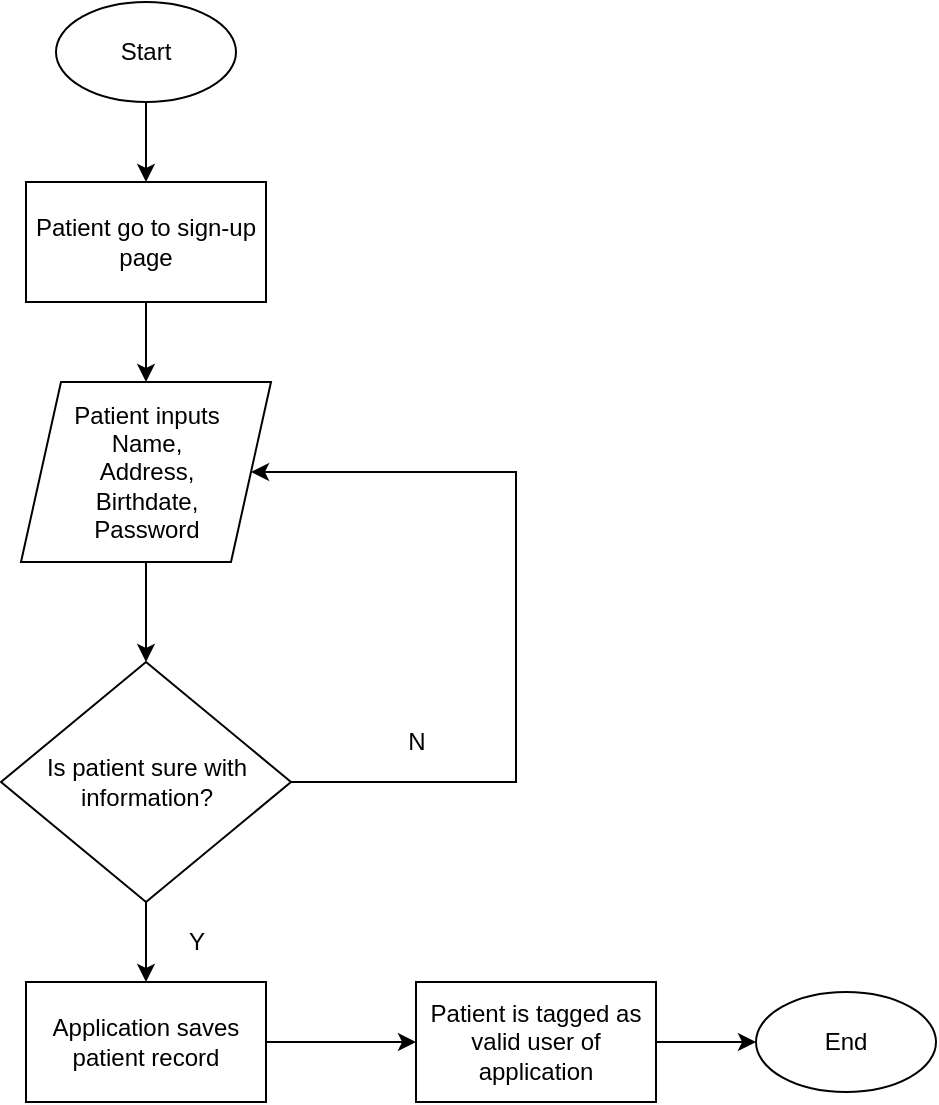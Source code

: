 <mxfile version="17.4.4" type="device"><diagram id="OcrFyUnpyxvmfnVfDqv_" name="Page-1"><mxGraphModel dx="960" dy="587" grid="1" gridSize="10" guides="1" tooltips="1" connect="1" arrows="1" fold="1" page="1" pageScale="1" pageWidth="827" pageHeight="1169" math="0" shadow="0"><root><mxCell id="0"/><mxCell id="1" parent="0"/><mxCell id="GARlUPoetVrFAbjET3D0-9" value="" style="edgeStyle=orthogonalEdgeStyle;rounded=0;orthogonalLoop=1;jettySize=auto;html=1;" edge="1" parent="1" source="GARlUPoetVrFAbjET3D0-1" target="GARlUPoetVrFAbjET3D0-3"><mxGeometry relative="1" as="geometry"/></mxCell><mxCell id="GARlUPoetVrFAbjET3D0-1" value="Start" style="ellipse;whiteSpace=wrap;html=1;" vertex="1" parent="1"><mxGeometry x="130" y="70" width="90" height="50" as="geometry"/></mxCell><mxCell id="GARlUPoetVrFAbjET3D0-10" value="" style="edgeStyle=orthogonalEdgeStyle;rounded=0;orthogonalLoop=1;jettySize=auto;html=1;" edge="1" parent="1" source="GARlUPoetVrFAbjET3D0-3" target="GARlUPoetVrFAbjET3D0-4"><mxGeometry relative="1" as="geometry"/></mxCell><mxCell id="GARlUPoetVrFAbjET3D0-3" value="Patient go to sign-up page" style="rounded=0;whiteSpace=wrap;html=1;" vertex="1" parent="1"><mxGeometry x="115" y="160" width="120" height="60" as="geometry"/></mxCell><mxCell id="GARlUPoetVrFAbjET3D0-11" value="" style="edgeStyle=orthogonalEdgeStyle;rounded=0;orthogonalLoop=1;jettySize=auto;html=1;" edge="1" parent="1" source="GARlUPoetVrFAbjET3D0-4" target="GARlUPoetVrFAbjET3D0-5"><mxGeometry relative="1" as="geometry"/></mxCell><mxCell id="GARlUPoetVrFAbjET3D0-4" value="Patient inputs&lt;br&gt;Name,&lt;br&gt;Address, &lt;br&gt;Birthdate, &lt;br&gt;Password" style="shape=parallelogram;perimeter=parallelogramPerimeter;whiteSpace=wrap;html=1;fixedSize=1;" vertex="1" parent="1"><mxGeometry x="112.5" y="260" width="125" height="90" as="geometry"/></mxCell><mxCell id="GARlUPoetVrFAbjET3D0-12" value="" style="edgeStyle=orthogonalEdgeStyle;rounded=0;orthogonalLoop=1;jettySize=auto;html=1;" edge="1" parent="1" source="GARlUPoetVrFAbjET3D0-5" target="GARlUPoetVrFAbjET3D0-6"><mxGeometry relative="1" as="geometry"/></mxCell><mxCell id="GARlUPoetVrFAbjET3D0-15" style="edgeStyle=orthogonalEdgeStyle;rounded=0;orthogonalLoop=1;jettySize=auto;html=1;entryX=1;entryY=0.5;entryDx=0;entryDy=0;" edge="1" parent="1" source="GARlUPoetVrFAbjET3D0-5" target="GARlUPoetVrFAbjET3D0-4"><mxGeometry relative="1" as="geometry"><mxPoint x="360" y="320" as="targetPoint"/><Array as="points"><mxPoint x="360" y="460"/><mxPoint x="360" y="305"/></Array></mxGeometry></mxCell><mxCell id="GARlUPoetVrFAbjET3D0-5" value="Is patient sure with information?" style="rhombus;whiteSpace=wrap;html=1;" vertex="1" parent="1"><mxGeometry x="102.5" y="400" width="145" height="120" as="geometry"/></mxCell><mxCell id="GARlUPoetVrFAbjET3D0-13" value="" style="edgeStyle=orthogonalEdgeStyle;rounded=0;orthogonalLoop=1;jettySize=auto;html=1;" edge="1" parent="1" source="GARlUPoetVrFAbjET3D0-6" target="GARlUPoetVrFAbjET3D0-7"><mxGeometry relative="1" as="geometry"/></mxCell><mxCell id="GARlUPoetVrFAbjET3D0-6" value="Application saves patient record" style="rounded=0;whiteSpace=wrap;html=1;" vertex="1" parent="1"><mxGeometry x="115" y="560" width="120" height="60" as="geometry"/></mxCell><mxCell id="GARlUPoetVrFAbjET3D0-14" value="" style="edgeStyle=orthogonalEdgeStyle;rounded=0;orthogonalLoop=1;jettySize=auto;html=1;" edge="1" parent="1" source="GARlUPoetVrFAbjET3D0-7" target="GARlUPoetVrFAbjET3D0-8"><mxGeometry relative="1" as="geometry"/></mxCell><mxCell id="GARlUPoetVrFAbjET3D0-7" value="Patient is tagged as valid user of application" style="rounded=0;whiteSpace=wrap;html=1;" vertex="1" parent="1"><mxGeometry x="310" y="560" width="120" height="60" as="geometry"/></mxCell><mxCell id="GARlUPoetVrFAbjET3D0-8" value="End" style="ellipse;whiteSpace=wrap;html=1;" vertex="1" parent="1"><mxGeometry x="480" y="565" width="90" height="50" as="geometry"/></mxCell><mxCell id="GARlUPoetVrFAbjET3D0-16" value="N" style="text;html=1;align=center;verticalAlign=middle;resizable=0;points=[];autosize=1;strokeColor=none;fillColor=none;" vertex="1" parent="1"><mxGeometry x="300" y="430" width="20" height="20" as="geometry"/></mxCell><mxCell id="GARlUPoetVrFAbjET3D0-17" value="Y" style="text;html=1;align=center;verticalAlign=middle;resizable=0;points=[];autosize=1;strokeColor=none;fillColor=none;" vertex="1" parent="1"><mxGeometry x="190" y="530" width="20" height="20" as="geometry"/></mxCell></root></mxGraphModel></diagram></mxfile>